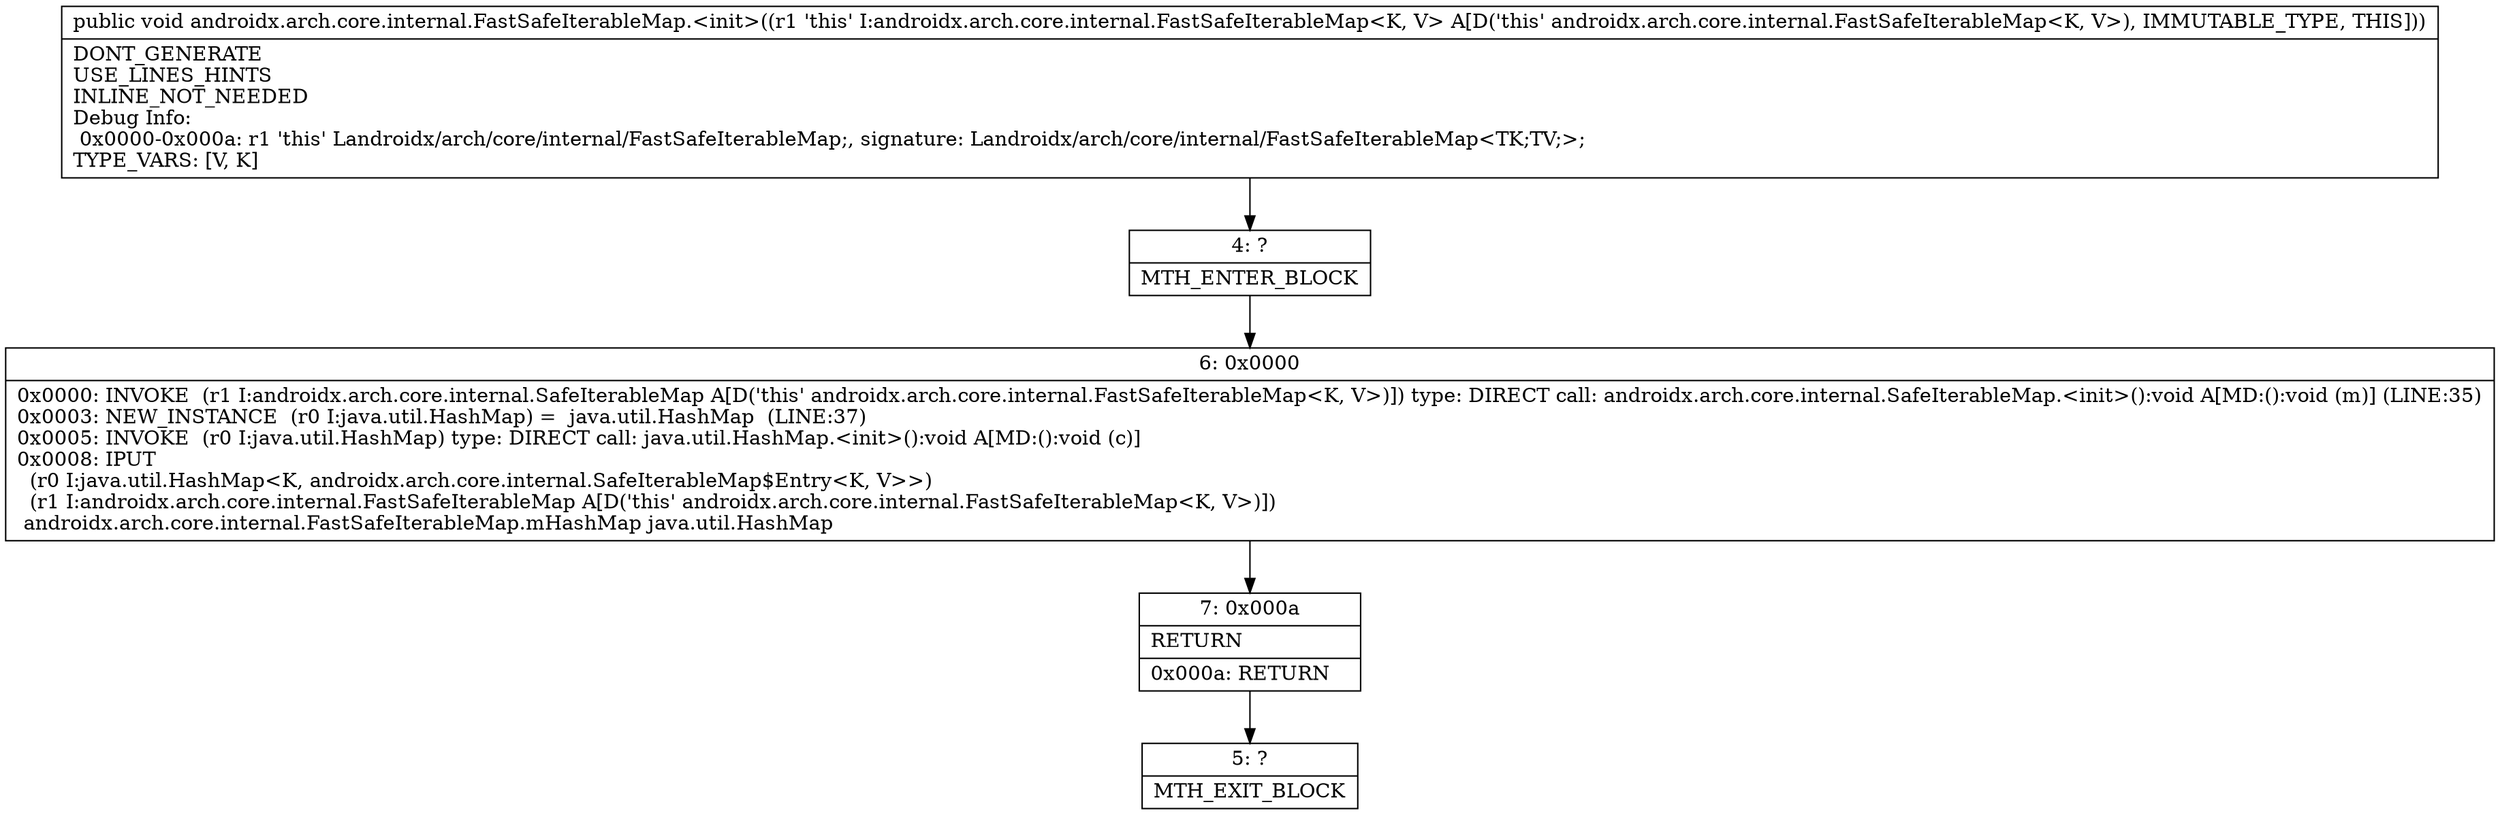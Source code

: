 digraph "CFG forandroidx.arch.core.internal.FastSafeIterableMap.\<init\>()V" {
Node_4 [shape=record,label="{4\:\ ?|MTH_ENTER_BLOCK\l}"];
Node_6 [shape=record,label="{6\:\ 0x0000|0x0000: INVOKE  (r1 I:androidx.arch.core.internal.SafeIterableMap A[D('this' androidx.arch.core.internal.FastSafeIterableMap\<K, V\>)]) type: DIRECT call: androidx.arch.core.internal.SafeIterableMap.\<init\>():void A[MD:():void (m)] (LINE:35)\l0x0003: NEW_INSTANCE  (r0 I:java.util.HashMap) =  java.util.HashMap  (LINE:37)\l0x0005: INVOKE  (r0 I:java.util.HashMap) type: DIRECT call: java.util.HashMap.\<init\>():void A[MD:():void (c)]\l0x0008: IPUT  \l  (r0 I:java.util.HashMap\<K, androidx.arch.core.internal.SafeIterableMap$Entry\<K, V\>\>)\l  (r1 I:androidx.arch.core.internal.FastSafeIterableMap A[D('this' androidx.arch.core.internal.FastSafeIterableMap\<K, V\>)])\l androidx.arch.core.internal.FastSafeIterableMap.mHashMap java.util.HashMap \l}"];
Node_7 [shape=record,label="{7\:\ 0x000a|RETURN\l|0x000a: RETURN   \l}"];
Node_5 [shape=record,label="{5\:\ ?|MTH_EXIT_BLOCK\l}"];
MethodNode[shape=record,label="{public void androidx.arch.core.internal.FastSafeIterableMap.\<init\>((r1 'this' I:androidx.arch.core.internal.FastSafeIterableMap\<K, V\> A[D('this' androidx.arch.core.internal.FastSafeIterableMap\<K, V\>), IMMUTABLE_TYPE, THIS]))  | DONT_GENERATE\lUSE_LINES_HINTS\lINLINE_NOT_NEEDED\lDebug Info:\l  0x0000\-0x000a: r1 'this' Landroidx\/arch\/core\/internal\/FastSafeIterableMap;, signature: Landroidx\/arch\/core\/internal\/FastSafeIterableMap\<TK;TV;\>;\lTYPE_VARS: [V, K]\l}"];
MethodNode -> Node_4;Node_4 -> Node_6;
Node_6 -> Node_7;
Node_7 -> Node_5;
}

